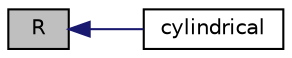 digraph "R"
{
  bgcolor="transparent";
  edge [fontname="Helvetica",fontsize="10",labelfontname="Helvetica",labelfontsize="10"];
  node [fontname="Helvetica",fontsize="10",shape=record];
  rankdir="LR";
  Node1206 [label="R",height=0.2,width=0.4,color="black", fillcolor="grey75", style="filled", fontcolor="black"];
  Node1206 -> Node1207 [dir="back",color="midnightblue",fontsize="10",style="solid",fontname="Helvetica"];
  Node1207 [label="cylindrical",height=0.2,width=0.4,color="black",URL="$a26129.html#a5dbb59a953ce7a15ac6f27c5d59ffaf0",tooltip="Construct from tensor Field. "];
}
